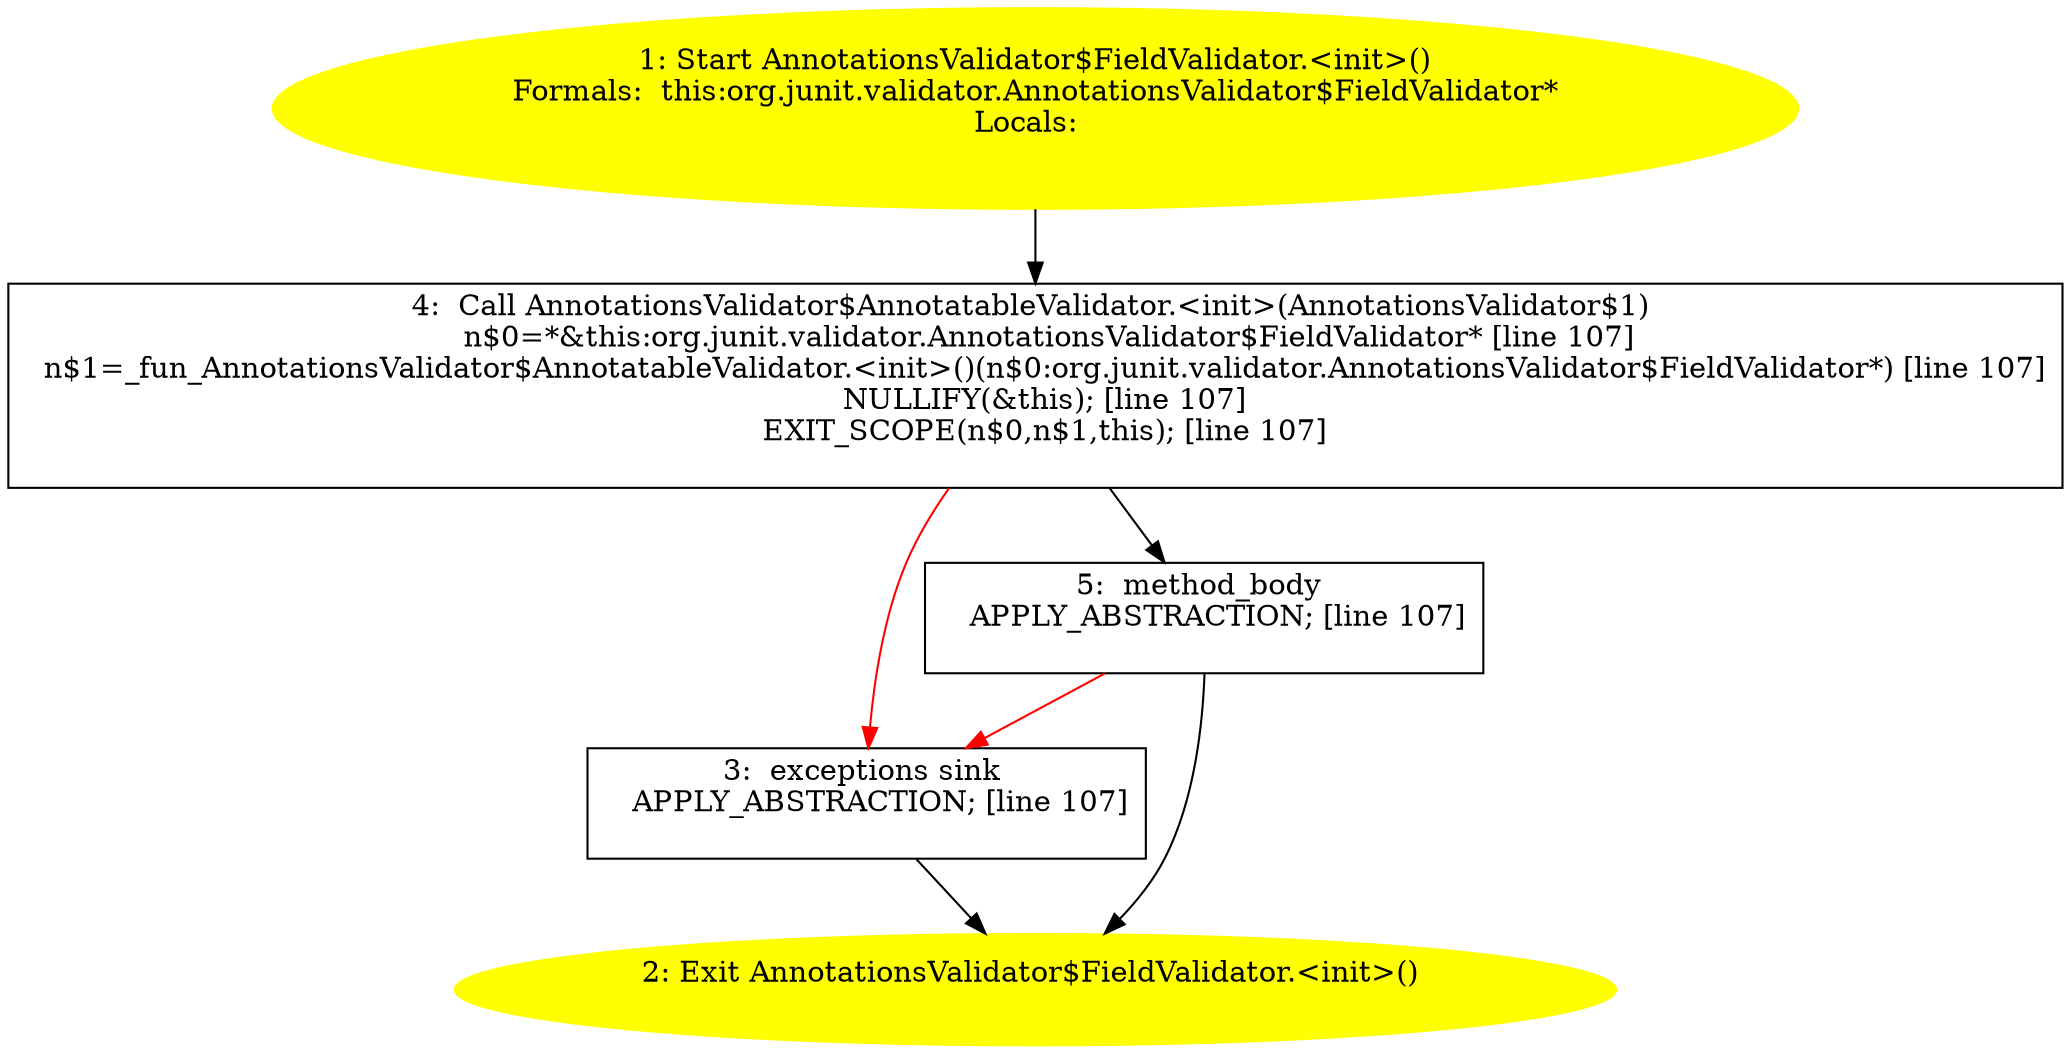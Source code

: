 /* @generated */
digraph cfg {
"org.junit.validator.AnnotationsValidator$FieldValidator.<init>().8b52f7e2a1dd766ddab48973ccc6fc95_1" [label="1: Start AnnotationsValidator$FieldValidator.<init>()\nFormals:  this:org.junit.validator.AnnotationsValidator$FieldValidator*\nLocals:  \n  " color=yellow style=filled]
	

	 "org.junit.validator.AnnotationsValidator$FieldValidator.<init>().8b52f7e2a1dd766ddab48973ccc6fc95_1" -> "org.junit.validator.AnnotationsValidator$FieldValidator.<init>().8b52f7e2a1dd766ddab48973ccc6fc95_4" ;
"org.junit.validator.AnnotationsValidator$FieldValidator.<init>().8b52f7e2a1dd766ddab48973ccc6fc95_2" [label="2: Exit AnnotationsValidator$FieldValidator.<init>() \n  " color=yellow style=filled]
	

"org.junit.validator.AnnotationsValidator$FieldValidator.<init>().8b52f7e2a1dd766ddab48973ccc6fc95_3" [label="3:  exceptions sink \n   APPLY_ABSTRACTION; [line 107]\n " shape="box"]
	

	 "org.junit.validator.AnnotationsValidator$FieldValidator.<init>().8b52f7e2a1dd766ddab48973ccc6fc95_3" -> "org.junit.validator.AnnotationsValidator$FieldValidator.<init>().8b52f7e2a1dd766ddab48973ccc6fc95_2" ;
"org.junit.validator.AnnotationsValidator$FieldValidator.<init>().8b52f7e2a1dd766ddab48973ccc6fc95_4" [label="4:  Call AnnotationsValidator$AnnotatableValidator.<init>(AnnotationsValidator$1) \n   n$0=*&this:org.junit.validator.AnnotationsValidator$FieldValidator* [line 107]\n  n$1=_fun_AnnotationsValidator$AnnotatableValidator.<init>()(n$0:org.junit.validator.AnnotationsValidator$FieldValidator*) [line 107]\n  NULLIFY(&this); [line 107]\n  EXIT_SCOPE(n$0,n$1,this); [line 107]\n " shape="box"]
	

	 "org.junit.validator.AnnotationsValidator$FieldValidator.<init>().8b52f7e2a1dd766ddab48973ccc6fc95_4" -> "org.junit.validator.AnnotationsValidator$FieldValidator.<init>().8b52f7e2a1dd766ddab48973ccc6fc95_5" ;
	 "org.junit.validator.AnnotationsValidator$FieldValidator.<init>().8b52f7e2a1dd766ddab48973ccc6fc95_4" -> "org.junit.validator.AnnotationsValidator$FieldValidator.<init>().8b52f7e2a1dd766ddab48973ccc6fc95_3" [color="red" ];
"org.junit.validator.AnnotationsValidator$FieldValidator.<init>().8b52f7e2a1dd766ddab48973ccc6fc95_5" [label="5:  method_body \n   APPLY_ABSTRACTION; [line 107]\n " shape="box"]
	

	 "org.junit.validator.AnnotationsValidator$FieldValidator.<init>().8b52f7e2a1dd766ddab48973ccc6fc95_5" -> "org.junit.validator.AnnotationsValidator$FieldValidator.<init>().8b52f7e2a1dd766ddab48973ccc6fc95_2" ;
	 "org.junit.validator.AnnotationsValidator$FieldValidator.<init>().8b52f7e2a1dd766ddab48973ccc6fc95_5" -> "org.junit.validator.AnnotationsValidator$FieldValidator.<init>().8b52f7e2a1dd766ddab48973ccc6fc95_3" [color="red" ];
}
